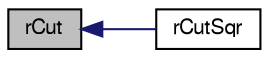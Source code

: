 digraph "rCut"
{
  bgcolor="transparent";
  edge [fontname="FreeSans",fontsize="10",labelfontname="FreeSans",labelfontsize="10"];
  node [fontname="FreeSans",fontsize="10",shape=record];
  rankdir="LR";
  Node66 [label="rCut",height=0.2,width=0.4,color="black", fillcolor="grey75", style="filled", fontcolor="black"];
  Node66 -> Node67 [dir="back",color="midnightblue",fontsize="10",style="solid",fontname="FreeSans"];
  Node67 [label="rCutSqr",height=0.2,width=0.4,color="black",URL="$a24474.html#a42b23ab676484d3a0513e5891a83de04"];
}
